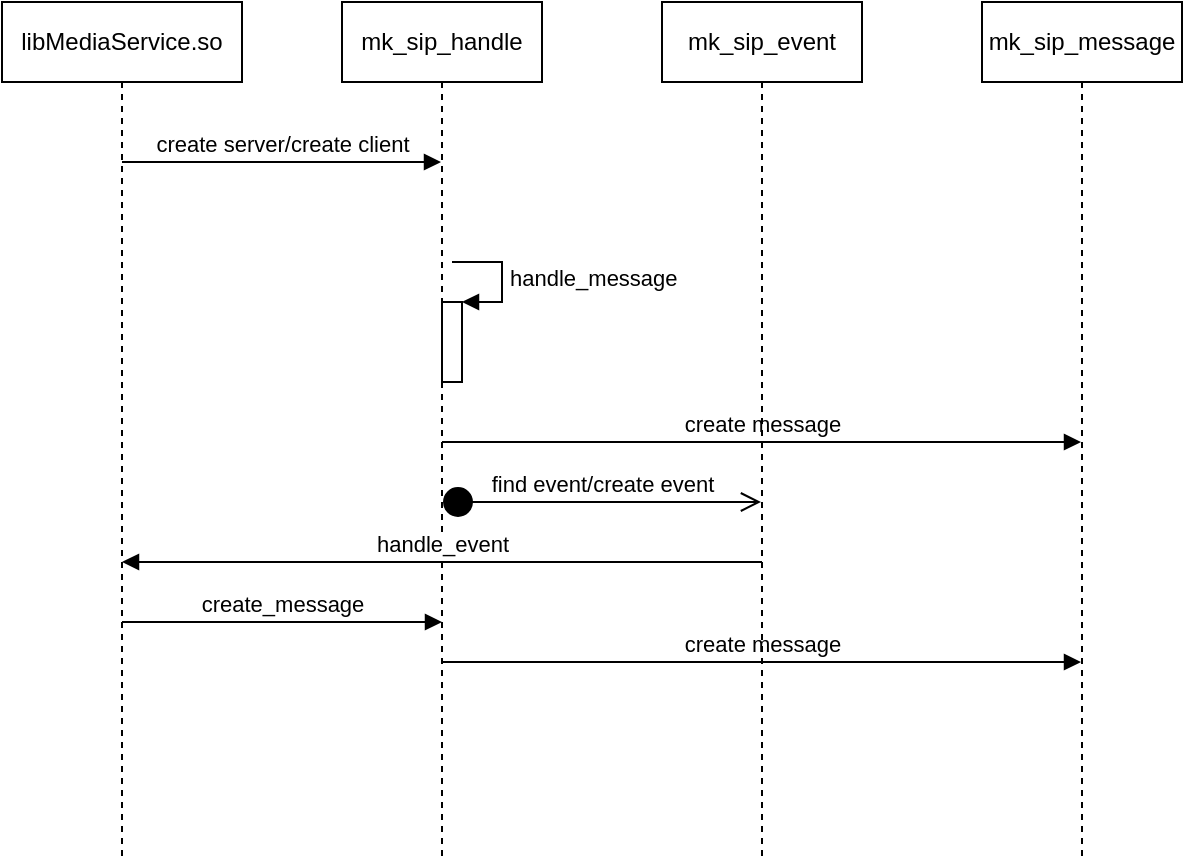 <mxfile>
    <diagram id="DXLBjYYCm5jxzOzl5_j4" name="Page-1">
        <mxGraphModel dx="834" dy="476" grid="1" gridSize="10" guides="1" tooltips="1" connect="1" arrows="1" fold="1" page="1" pageScale="1" pageWidth="1600" pageHeight="900" math="0" shadow="0">
            <root>
                <mxCell id="0"/>
                <mxCell id="1" parent="0"/>
                <mxCell id="2" value="libMediaService.so" style="shape=umlLifeline;perimeter=lifelinePerimeter;whiteSpace=wrap;html=1;container=1;collapsible=0;recursiveResize=0;outlineConnect=0;" vertex="1" parent="1">
                    <mxGeometry x="30" y="20" width="120" height="430" as="geometry"/>
                </mxCell>
                <mxCell id="16" value="create server/create client" style="html=1;verticalAlign=bottom;endArrow=block;" edge="1" parent="2" target="3">
                    <mxGeometry width="80" relative="1" as="geometry">
                        <mxPoint x="60" y="80" as="sourcePoint"/>
                        <mxPoint x="140" y="80" as="targetPoint"/>
                    </mxGeometry>
                </mxCell>
                <mxCell id="3" value="mk_sip_handle" style="shape=umlLifeline;perimeter=lifelinePerimeter;whiteSpace=wrap;html=1;container=1;collapsible=0;recursiveResize=0;outlineConnect=0;" vertex="1" parent="1">
                    <mxGeometry x="200" y="20" width="100" height="430" as="geometry"/>
                </mxCell>
                <mxCell id="17" value="" style="html=1;points=[];perimeter=orthogonalPerimeter;" vertex="1" parent="3">
                    <mxGeometry x="50" y="150" width="10" height="40" as="geometry"/>
                </mxCell>
                <mxCell id="18" value="handle_message" style="edgeStyle=orthogonalEdgeStyle;html=1;align=left;spacingLeft=2;endArrow=block;rounded=0;entryX=1;entryY=0;" edge="1" target="17" parent="3">
                    <mxGeometry relative="1" as="geometry">
                        <mxPoint x="55" y="130" as="sourcePoint"/>
                        <Array as="points">
                            <mxPoint x="80" y="130"/>
                        </Array>
                    </mxGeometry>
                </mxCell>
                <mxCell id="19" value="create message" style="html=1;verticalAlign=bottom;endArrow=block;" edge="1" parent="3" target="6">
                    <mxGeometry width="80" relative="1" as="geometry">
                        <mxPoint x="50" y="220" as="sourcePoint"/>
                        <mxPoint x="130" y="220" as="targetPoint"/>
                    </mxGeometry>
                </mxCell>
                <mxCell id="23" value="find event/create event" style="html=1;verticalAlign=bottom;startArrow=circle;startFill=1;endArrow=open;startSize=6;endSize=8;" edge="1" parent="3" target="14">
                    <mxGeometry width="80" relative="1" as="geometry">
                        <mxPoint x="50" y="250" as="sourcePoint"/>
                        <mxPoint x="130" y="250" as="targetPoint"/>
                    </mxGeometry>
                </mxCell>
                <mxCell id="29" value="create message" style="html=1;verticalAlign=bottom;endArrow=block;" edge="1" parent="3" target="6">
                    <mxGeometry width="80" relative="1" as="geometry">
                        <mxPoint x="50" y="330" as="sourcePoint"/>
                        <mxPoint x="130" y="330" as="targetPoint"/>
                    </mxGeometry>
                </mxCell>
                <mxCell id="6" value="mk_sip_message" style="shape=umlLifeline;perimeter=lifelinePerimeter;whiteSpace=wrap;html=1;container=1;collapsible=0;recursiveResize=0;outlineConnect=0;" vertex="1" parent="1">
                    <mxGeometry x="520" y="20" width="100" height="430" as="geometry"/>
                </mxCell>
                <mxCell id="14" value="mk_sip_event" style="shape=umlLifeline;perimeter=lifelinePerimeter;whiteSpace=wrap;html=1;container=1;collapsible=0;recursiveResize=0;outlineConnect=0;" vertex="1" parent="1">
                    <mxGeometry x="360" y="20" width="100" height="430" as="geometry"/>
                </mxCell>
                <mxCell id="24" value="handle_event" style="html=1;verticalAlign=bottom;endArrow=block;" edge="1" parent="14" target="2">
                    <mxGeometry width="80" relative="1" as="geometry">
                        <mxPoint x="50" y="280" as="sourcePoint"/>
                        <mxPoint x="130" y="280" as="targetPoint"/>
                    </mxGeometry>
                </mxCell>
                <mxCell id="27" value="create_message" style="html=1;verticalAlign=bottom;endArrow=block;" edge="1" parent="1">
                    <mxGeometry width="80" relative="1" as="geometry">
                        <mxPoint x="90" y="330" as="sourcePoint"/>
                        <mxPoint x="250" y="330" as="targetPoint"/>
                    </mxGeometry>
                </mxCell>
            </root>
        </mxGraphModel>
    </diagram>
</mxfile>